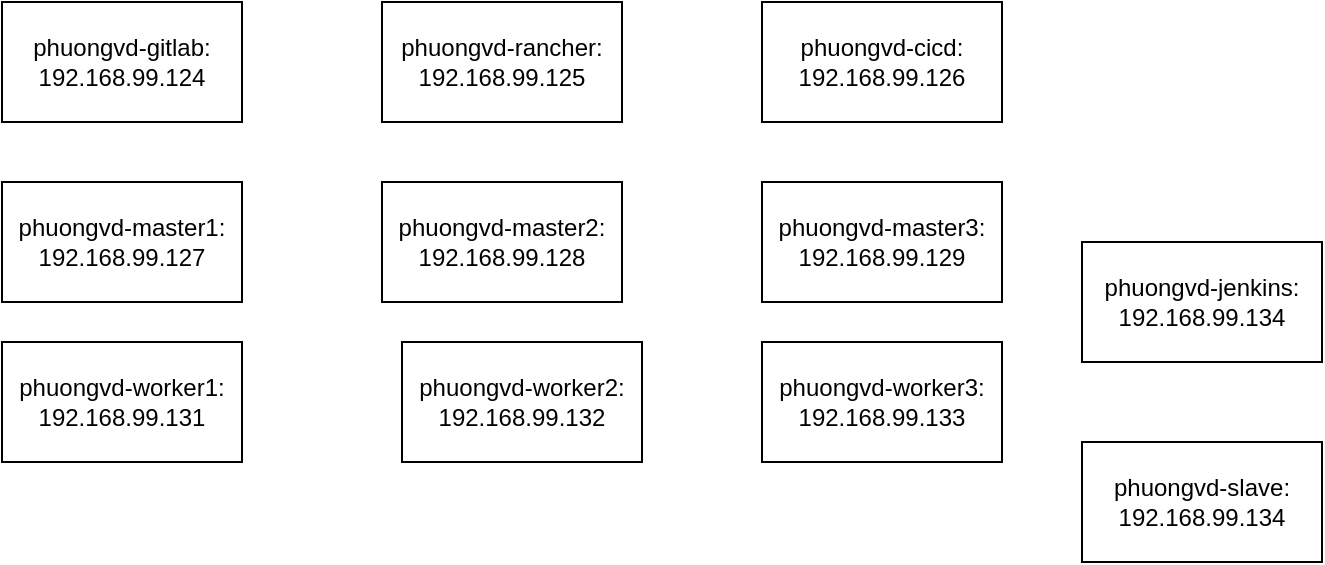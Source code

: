 <mxfile version="21.6.5" type="github">
  <diagram id="C5RBs43oDa-KdzZeNtuy" name="Page-1">
    <mxGraphModel dx="903" dy="525" grid="1" gridSize="10" guides="1" tooltips="1" connect="1" arrows="1" fold="1" page="1" pageScale="1" pageWidth="827" pageHeight="1169" math="0" shadow="0">
      <root>
        <mxCell id="WIyWlLk6GJQsqaUBKTNV-0" />
        <mxCell id="WIyWlLk6GJQsqaUBKTNV-1" parent="WIyWlLk6GJQsqaUBKTNV-0" />
        <mxCell id="2iq-oXpcsevZ4T9gPfEe-0" value="phuongvd-gitlab:&lt;br&gt;192.168.99.124" style="rounded=0;whiteSpace=wrap;html=1;" parent="WIyWlLk6GJQsqaUBKTNV-1" vertex="1">
          <mxGeometry x="120" y="390" width="120" height="60" as="geometry" />
        </mxCell>
        <mxCell id="2iq-oXpcsevZ4T9gPfEe-1" value="phuongvd-rancher:&lt;br style=&quot;border-color: var(--border-color);&quot;&gt;192.168.99.125" style="rounded=0;whiteSpace=wrap;html=1;" parent="WIyWlLk6GJQsqaUBKTNV-1" vertex="1">
          <mxGeometry x="310" y="390" width="120" height="60" as="geometry" />
        </mxCell>
        <mxCell id="2iq-oXpcsevZ4T9gPfEe-2" value="phuongvd-cicd:&lt;br style=&quot;border-color: var(--border-color);&quot;&gt;192.168.99.126" style="rounded=0;whiteSpace=wrap;html=1;" parent="WIyWlLk6GJQsqaUBKTNV-1" vertex="1">
          <mxGeometry x="500" y="390" width="120" height="60" as="geometry" />
        </mxCell>
        <mxCell id="2iq-oXpcsevZ4T9gPfEe-9" value="phuongvd-master1:&lt;br&gt;192.168.99.127" style="rounded=0;whiteSpace=wrap;html=1;" parent="WIyWlLk6GJQsqaUBKTNV-1" vertex="1">
          <mxGeometry x="120" y="480" width="120" height="60" as="geometry" />
        </mxCell>
        <mxCell id="2iq-oXpcsevZ4T9gPfEe-10" value="phuongvd-master2:&lt;br&gt;192.168.99.128" style="rounded=0;whiteSpace=wrap;html=1;" parent="WIyWlLk6GJQsqaUBKTNV-1" vertex="1">
          <mxGeometry x="310" y="480" width="120" height="60" as="geometry" />
        </mxCell>
        <mxCell id="2iq-oXpcsevZ4T9gPfEe-11" value="phuongvd-master3:&lt;br&gt;192.168.99.129" style="rounded=0;whiteSpace=wrap;html=1;" parent="WIyWlLk6GJQsqaUBKTNV-1" vertex="1">
          <mxGeometry x="500" y="480" width="120" height="60" as="geometry" />
        </mxCell>
        <mxCell id="2iq-oXpcsevZ4T9gPfEe-12" value="phuongvd-worker1:&lt;br&gt;192.168.99.131" style="rounded=0;whiteSpace=wrap;html=1;" parent="WIyWlLk6GJQsqaUBKTNV-1" vertex="1">
          <mxGeometry x="120" y="560" width="120" height="60" as="geometry" />
        </mxCell>
        <mxCell id="2iq-oXpcsevZ4T9gPfEe-13" value="phuongvd-worker2:&lt;br&gt;192.168.99.132" style="rounded=0;whiteSpace=wrap;html=1;" parent="WIyWlLk6GJQsqaUBKTNV-1" vertex="1">
          <mxGeometry x="320" y="560" width="120" height="60" as="geometry" />
        </mxCell>
        <mxCell id="2iq-oXpcsevZ4T9gPfEe-14" value="phuongvd-worker3:&lt;br&gt;192.168.99.133" style="rounded=0;whiteSpace=wrap;html=1;" parent="WIyWlLk6GJQsqaUBKTNV-1" vertex="1">
          <mxGeometry x="500" y="560" width="120" height="60" as="geometry" />
        </mxCell>
        <mxCell id="45c1MGV2Ajd0I6g9sdkM-0" value="phuongvd-jenkins:&lt;br style=&quot;border-color: var(--border-color);&quot;&gt;192.168.99.134" style="rounded=0;whiteSpace=wrap;html=1;" vertex="1" parent="WIyWlLk6GJQsqaUBKTNV-1">
          <mxGeometry x="660" y="510" width="120" height="60" as="geometry" />
        </mxCell>
        <mxCell id="45c1MGV2Ajd0I6g9sdkM-1" value="phuongvd-slave:&lt;br style=&quot;border-color: var(--border-color);&quot;&gt;192.168.99.134" style="rounded=0;whiteSpace=wrap;html=1;" vertex="1" parent="WIyWlLk6GJQsqaUBKTNV-1">
          <mxGeometry x="660" y="610" width="120" height="60" as="geometry" />
        </mxCell>
      </root>
    </mxGraphModel>
  </diagram>
</mxfile>
